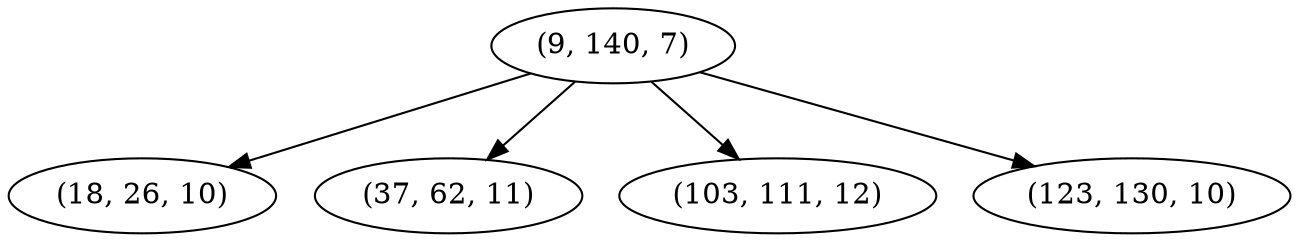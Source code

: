 digraph tree {
    "(9, 140, 7)";
    "(18, 26, 10)";
    "(37, 62, 11)";
    "(103, 111, 12)";
    "(123, 130, 10)";
    "(9, 140, 7)" -> "(18, 26, 10)";
    "(9, 140, 7)" -> "(37, 62, 11)";
    "(9, 140, 7)" -> "(103, 111, 12)";
    "(9, 140, 7)" -> "(123, 130, 10)";
}
